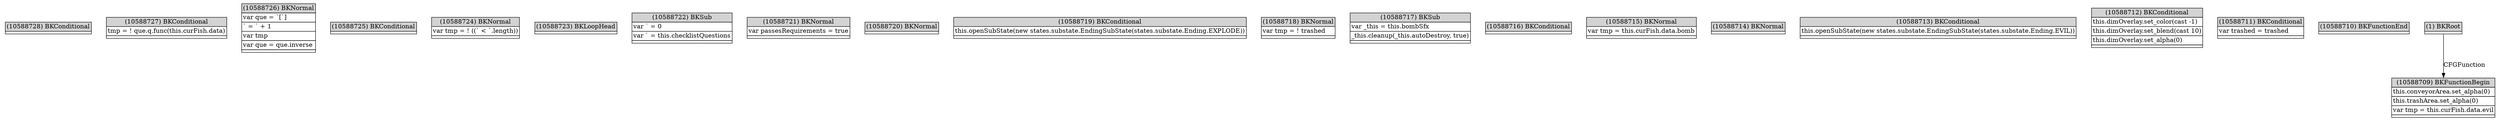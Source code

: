 digraph graphname {
	node [shape=plaintext];
n10588728[label=<<table BORDER="0" CELLBORDER="1" CELLSPACING="0">
	<tr><td port="in" bgcolor="lightgray">(10588728) BKConditional</td></tr>
	<tr><td port="out"></td></tr>
</table>>];
n10588727[label=<<table BORDER="0" CELLBORDER="1" CELLSPACING="0">
	<tr><td port="in" bgcolor="lightgray">(10588727) BKConditional</td></tr>
	<tr><td port="e0" align="left">tmp = ! que.q.func(this.curFish.data)</td></tr>
	<tr><td port="out"></td></tr>
</table>>];
n10588726[label=<<table BORDER="0" CELLBORDER="1" CELLSPACING="0">
	<tr><td port="in" bgcolor="lightgray">(10588726) BKNormal</td></tr>
	<tr><td port="e0" align="left">var que = `[`]</td></tr>
	<tr><td port="e1" align="left">` = ` + 1</td></tr>
	<tr><td port="e2" align="left">var tmp</td></tr>
	<tr><td port="e3" align="left">var que = que.inverse</td></tr>
	<tr><td port="out"></td></tr>
</table>>];
n10588725[label=<<table BORDER="0" CELLBORDER="1" CELLSPACING="0">
	<tr><td port="in" bgcolor="lightgray">(10588725) BKConditional</td></tr>
	<tr><td port="out"></td></tr>
</table>>];
n10588724[label=<<table BORDER="0" CELLBORDER="1" CELLSPACING="0">
	<tr><td port="in" bgcolor="lightgray">(10588724) BKNormal</td></tr>
	<tr><td port="e0" align="left">var tmp = ! ((` &lt; `.length))</td></tr>
	<tr><td port="out"></td></tr>
</table>>];
n10588723[label=<<table BORDER="0" CELLBORDER="1" CELLSPACING="0">
	<tr><td port="in" bgcolor="lightgray">(10588723) BKLoopHead</td></tr>
	<tr><td port="out"></td></tr>
</table>>];
n10588722[label=<<table BORDER="0" CELLBORDER="1" CELLSPACING="0">
	<tr><td port="in" bgcolor="lightgray">(10588722) BKSub</td></tr>
	<tr><td port="e0" align="left">var ` = 0</td></tr>
	<tr><td port="e1" align="left">var ` = this.checklistQuestions</td></tr>
	<tr><td port="out"></td></tr>
</table>>];
n10588721[label=<<table BORDER="0" CELLBORDER="1" CELLSPACING="0">
	<tr><td port="in" bgcolor="lightgray">(10588721) BKNormal</td></tr>
	<tr><td port="e0" align="left">var passesRequirements = true</td></tr>
	<tr><td port="out"></td></tr>
</table>>];
n10588720[label=<<table BORDER="0" CELLBORDER="1" CELLSPACING="0">
	<tr><td port="in" bgcolor="lightgray">(10588720) BKNormal</td></tr>
	<tr><td port="out"></td></tr>
</table>>];
n10588719[label=<<table BORDER="0" CELLBORDER="1" CELLSPACING="0">
	<tr><td port="in" bgcolor="lightgray">(10588719) BKConditional</td></tr>
	<tr><td port="e0" align="left">this.openSubState(new states.substate.EndingSubState(states.substate.Ending.EXPLODE))</td></tr>
	<tr><td port="out"></td></tr>
</table>>];
n10588718[label=<<table BORDER="0" CELLBORDER="1" CELLSPACING="0">
	<tr><td port="in" bgcolor="lightgray">(10588718) BKNormal</td></tr>
	<tr><td port="e0" align="left">var tmp = ! trashed</td></tr>
	<tr><td port="out"></td></tr>
</table>>];
n10588717[label=<<table BORDER="0" CELLBORDER="1" CELLSPACING="0">
	<tr><td port="in" bgcolor="lightgray">(10588717) BKSub</td></tr>
	<tr><td port="e0" align="left">var _this = this.bombSfx</td></tr>
	<tr><td port="e1" align="left">_this.cleanup(_this.autoDestroy, true)</td></tr>
	<tr><td port="out"></td></tr>
</table>>];
n10588716[label=<<table BORDER="0" CELLBORDER="1" CELLSPACING="0">
	<tr><td port="in" bgcolor="lightgray">(10588716) BKConditional</td></tr>
	<tr><td port="out"></td></tr>
</table>>];
n10588715[label=<<table BORDER="0" CELLBORDER="1" CELLSPACING="0">
	<tr><td port="in" bgcolor="lightgray">(10588715) BKNormal</td></tr>
	<tr><td port="e0" align="left">var tmp = this.curFish.data.bomb</td></tr>
	<tr><td port="out"></td></tr>
</table>>];
n10588714[label=<<table BORDER="0" CELLBORDER="1" CELLSPACING="0">
	<tr><td port="in" bgcolor="lightgray">(10588714) BKNormal</td></tr>
	<tr><td port="out"></td></tr>
</table>>];
n10588713[label=<<table BORDER="0" CELLBORDER="1" CELLSPACING="0">
	<tr><td port="in" bgcolor="lightgray">(10588713) BKConditional</td></tr>
	<tr><td port="e0" align="left">this.openSubState(new states.substate.EndingSubState(states.substate.Ending.EVIL))</td></tr>
	<tr><td port="out"></td></tr>
</table>>];
n10588712[label=<<table BORDER="0" CELLBORDER="1" CELLSPACING="0">
	<tr><td port="in" bgcolor="lightgray">(10588712) BKConditional</td></tr>
	<tr><td port="e0" align="left">this.dimOverlay.set_color(cast -1)</td></tr>
	<tr><td port="e1" align="left">this.dimOverlay.set_blend(cast 10)</td></tr>
	<tr><td port="e2" align="left">this.dimOverlay.set_alpha(0)</td></tr>
	<tr><td port="out"></td></tr>
</table>>];
n10588711[label=<<table BORDER="0" CELLBORDER="1" CELLSPACING="0">
	<tr><td port="in" bgcolor="lightgray">(10588711) BKConditional</td></tr>
	<tr><td port="e0" align="left">var trashed = trashed</td></tr>
	<tr><td port="out"></td></tr>
</table>>];
n10588710[label=<<table BORDER="0" CELLBORDER="1" CELLSPACING="0">
	<tr><td port="in" bgcolor="lightgray">(10588710) BKFunctionEnd</td></tr>
	<tr><td port="out"></td></tr>
</table>>];
n10588709[label=<<table BORDER="0" CELLBORDER="1" CELLSPACING="0">
	<tr><td port="in" bgcolor="lightgray">(10588709) BKFunctionBegin</td></tr>
	<tr><td port="e0" align="left">this.conveyorArea.set_alpha(0)</td></tr>
	<tr><td port="e1" align="left">this.trashArea.set_alpha(0)</td></tr>
	<tr><td port="e2" align="left">var tmp = this.curFish.data.evil</td></tr>
	<tr><td port="out"></td></tr>
</table>>];
n1[label=<<table BORDER="0" CELLBORDER="1" CELLSPACING="0">
	<tr><td port="in" bgcolor="lightgray">(1) BKRoot</td></tr>
	<tr><td port="out"></td></tr>
</table>>];
n1:out -> n10588709:in[label="CFGFunction"];
}
